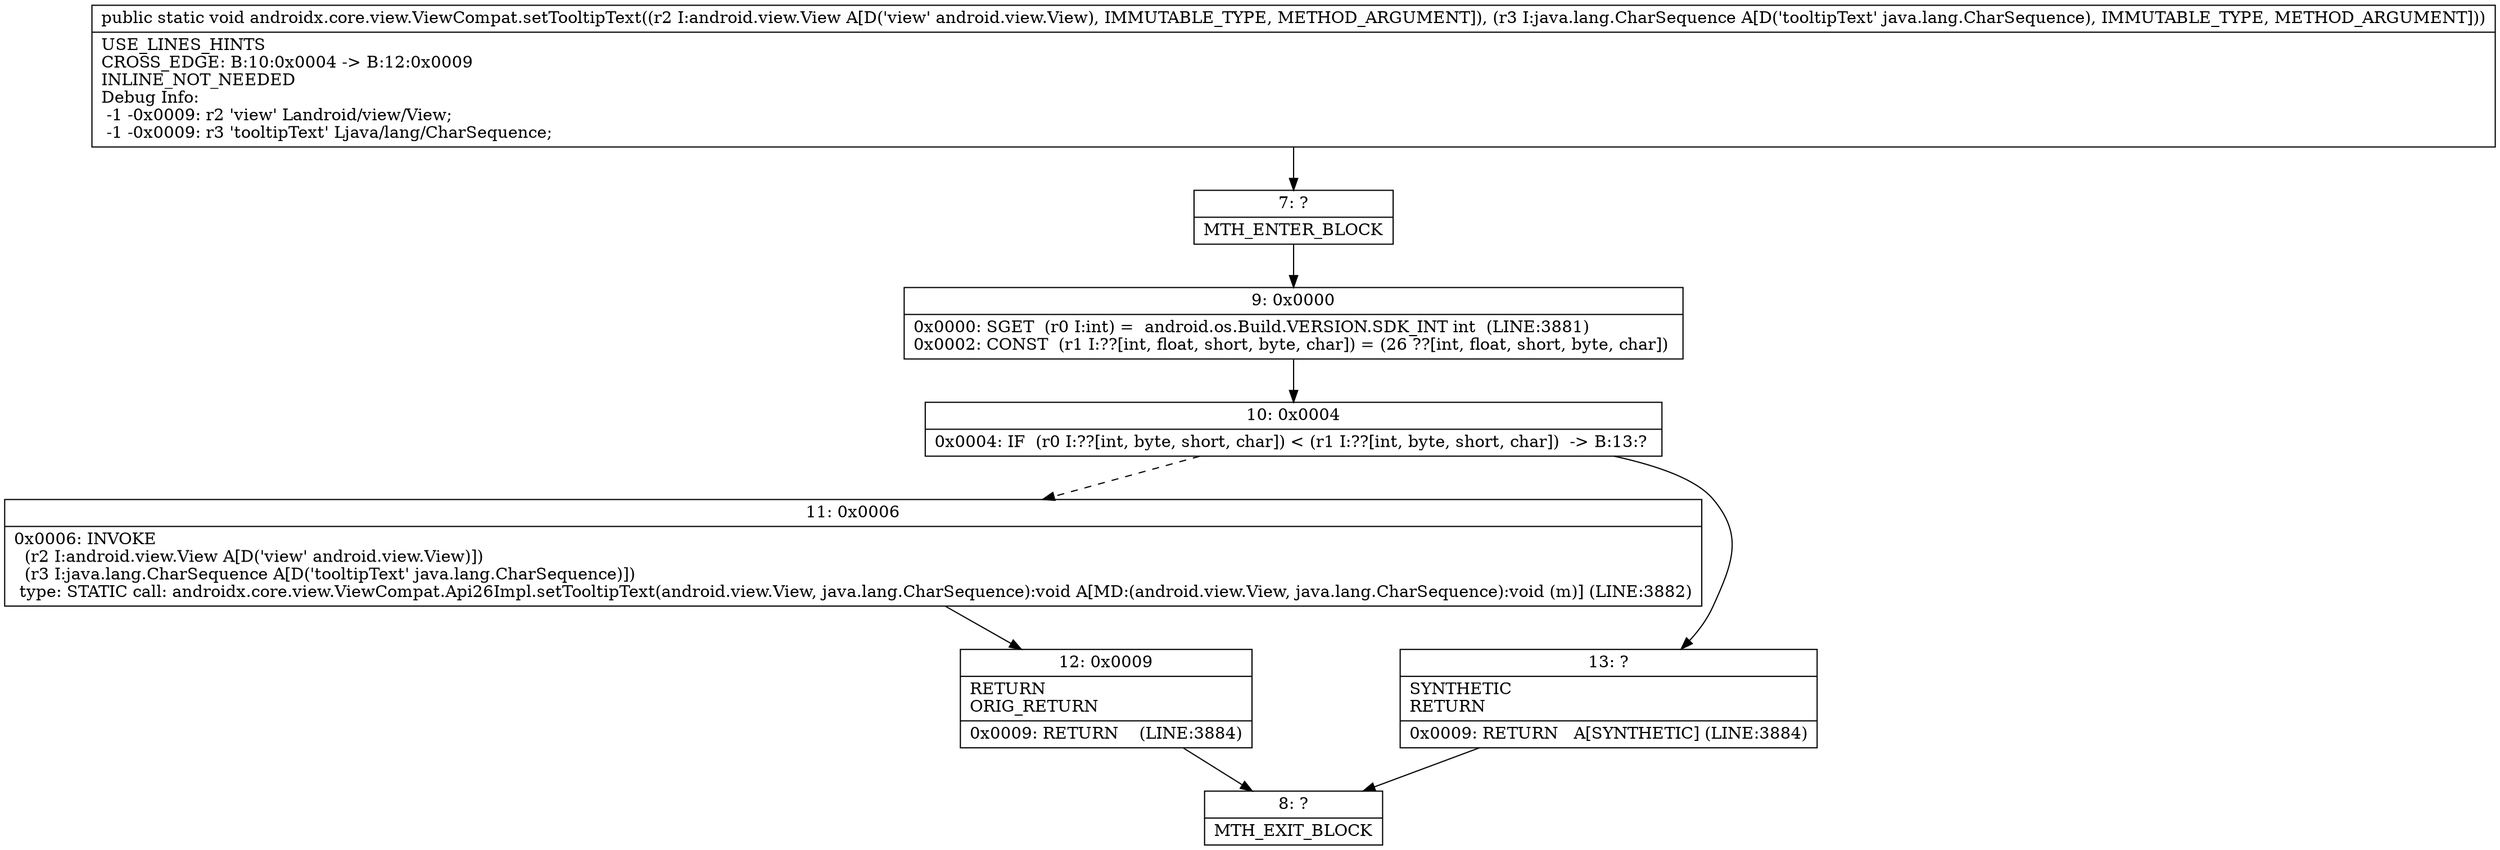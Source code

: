 digraph "CFG forandroidx.core.view.ViewCompat.setTooltipText(Landroid\/view\/View;Ljava\/lang\/CharSequence;)V" {
Node_7 [shape=record,label="{7\:\ ?|MTH_ENTER_BLOCK\l}"];
Node_9 [shape=record,label="{9\:\ 0x0000|0x0000: SGET  (r0 I:int) =  android.os.Build.VERSION.SDK_INT int  (LINE:3881)\l0x0002: CONST  (r1 I:??[int, float, short, byte, char]) = (26 ??[int, float, short, byte, char]) \l}"];
Node_10 [shape=record,label="{10\:\ 0x0004|0x0004: IF  (r0 I:??[int, byte, short, char]) \< (r1 I:??[int, byte, short, char])  \-\> B:13:? \l}"];
Node_11 [shape=record,label="{11\:\ 0x0006|0x0006: INVOKE  \l  (r2 I:android.view.View A[D('view' android.view.View)])\l  (r3 I:java.lang.CharSequence A[D('tooltipText' java.lang.CharSequence)])\l type: STATIC call: androidx.core.view.ViewCompat.Api26Impl.setTooltipText(android.view.View, java.lang.CharSequence):void A[MD:(android.view.View, java.lang.CharSequence):void (m)] (LINE:3882)\l}"];
Node_12 [shape=record,label="{12\:\ 0x0009|RETURN\lORIG_RETURN\l|0x0009: RETURN    (LINE:3884)\l}"];
Node_8 [shape=record,label="{8\:\ ?|MTH_EXIT_BLOCK\l}"];
Node_13 [shape=record,label="{13\:\ ?|SYNTHETIC\lRETURN\l|0x0009: RETURN   A[SYNTHETIC] (LINE:3884)\l}"];
MethodNode[shape=record,label="{public static void androidx.core.view.ViewCompat.setTooltipText((r2 I:android.view.View A[D('view' android.view.View), IMMUTABLE_TYPE, METHOD_ARGUMENT]), (r3 I:java.lang.CharSequence A[D('tooltipText' java.lang.CharSequence), IMMUTABLE_TYPE, METHOD_ARGUMENT]))  | USE_LINES_HINTS\lCROSS_EDGE: B:10:0x0004 \-\> B:12:0x0009\lINLINE_NOT_NEEDED\lDebug Info:\l  \-1 \-0x0009: r2 'view' Landroid\/view\/View;\l  \-1 \-0x0009: r3 'tooltipText' Ljava\/lang\/CharSequence;\l}"];
MethodNode -> Node_7;Node_7 -> Node_9;
Node_9 -> Node_10;
Node_10 -> Node_11[style=dashed];
Node_10 -> Node_13;
Node_11 -> Node_12;
Node_12 -> Node_8;
Node_13 -> Node_8;
}

